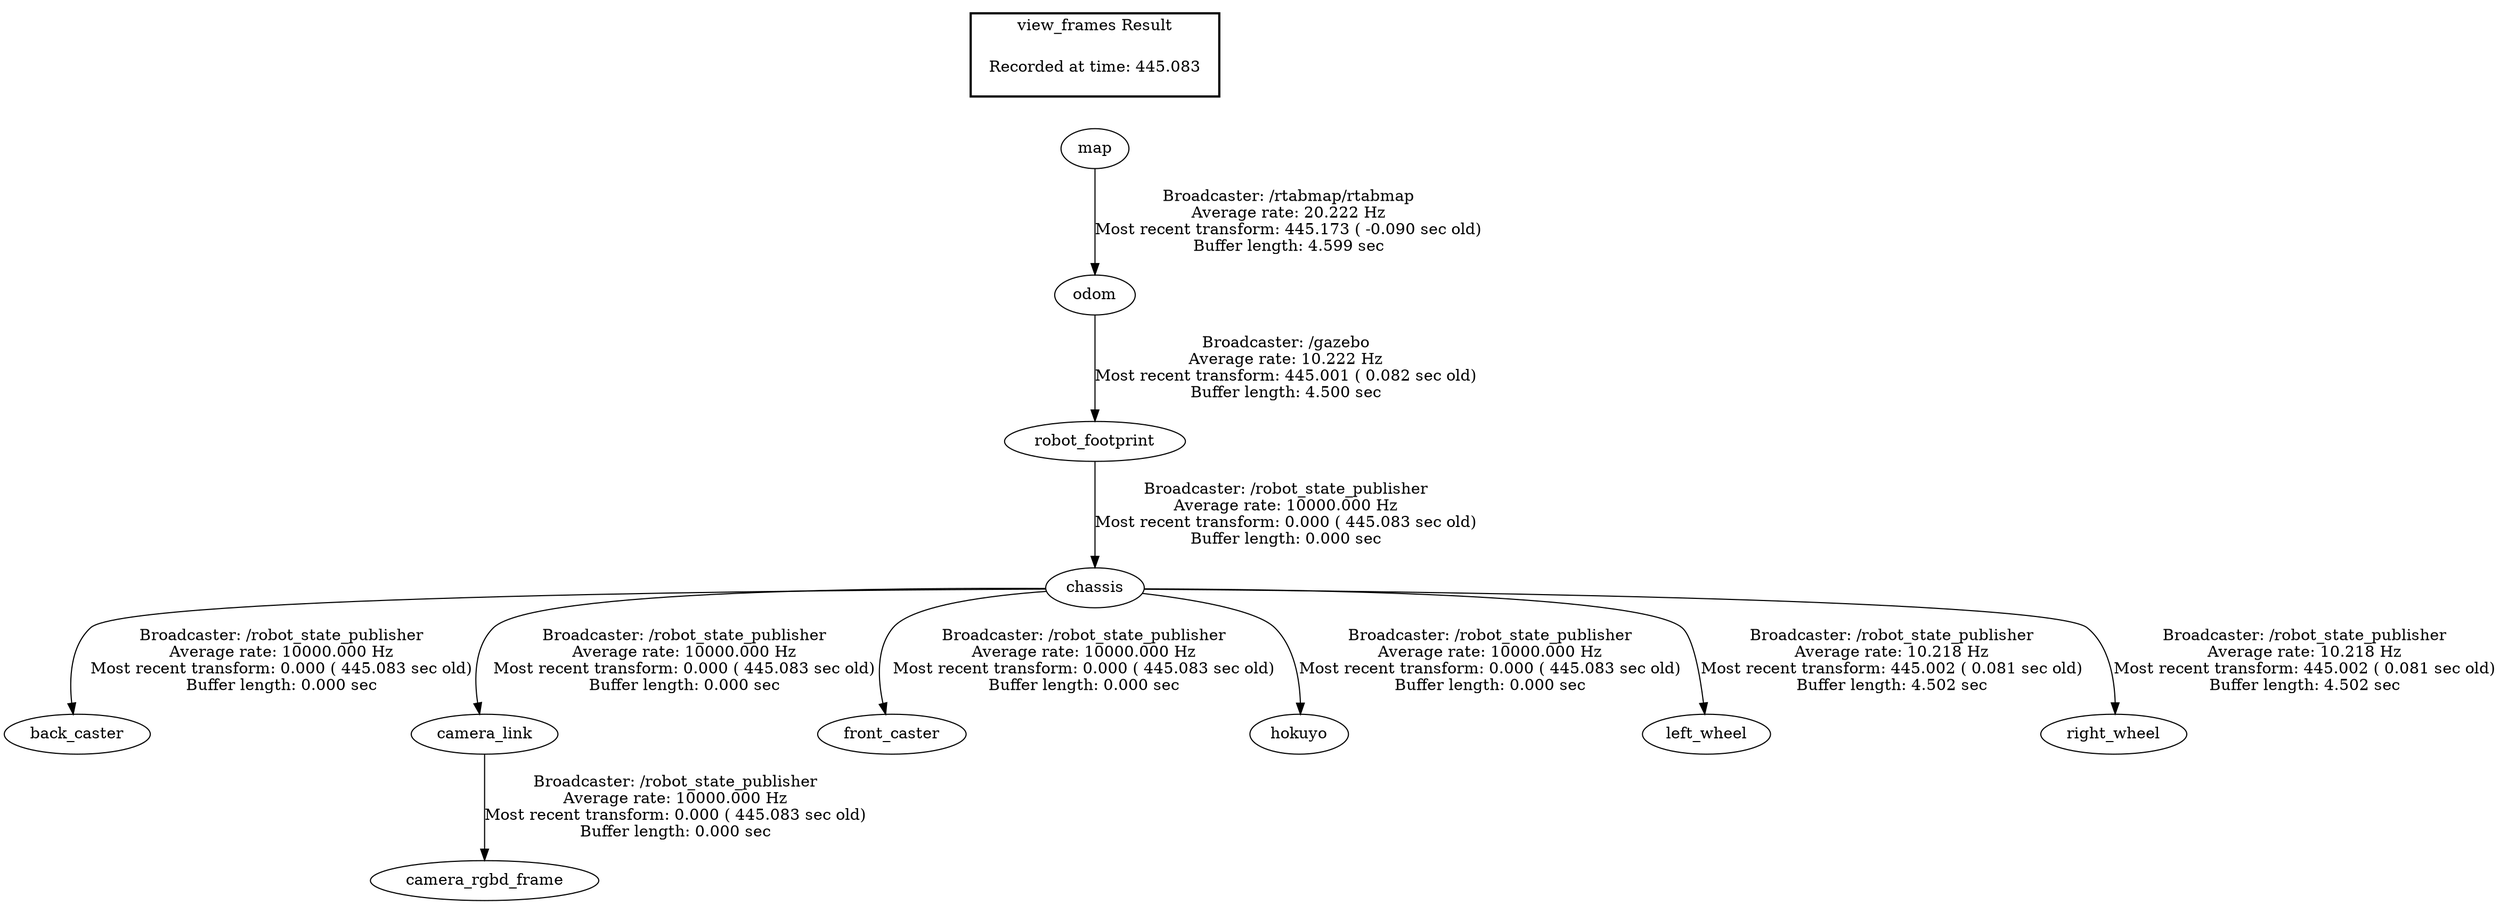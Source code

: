 digraph G {
"chassis" -> "back_caster"[label="Broadcaster: /robot_state_publisher\nAverage rate: 10000.000 Hz\nMost recent transform: 0.000 ( 445.083 sec old)\nBuffer length: 0.000 sec\n"];
"robot_footprint" -> "chassis"[label="Broadcaster: /robot_state_publisher\nAverage rate: 10000.000 Hz\nMost recent transform: 0.000 ( 445.083 sec old)\nBuffer length: 0.000 sec\n"];
"chassis" -> "camera_link"[label="Broadcaster: /robot_state_publisher\nAverage rate: 10000.000 Hz\nMost recent transform: 0.000 ( 445.083 sec old)\nBuffer length: 0.000 sec\n"];
"camera_link" -> "camera_rgbd_frame"[label="Broadcaster: /robot_state_publisher\nAverage rate: 10000.000 Hz\nMost recent transform: 0.000 ( 445.083 sec old)\nBuffer length: 0.000 sec\n"];
"chassis" -> "front_caster"[label="Broadcaster: /robot_state_publisher\nAverage rate: 10000.000 Hz\nMost recent transform: 0.000 ( 445.083 sec old)\nBuffer length: 0.000 sec\n"];
"chassis" -> "hokuyo"[label="Broadcaster: /robot_state_publisher\nAverage rate: 10000.000 Hz\nMost recent transform: 0.000 ( 445.083 sec old)\nBuffer length: 0.000 sec\n"];
"odom" -> "robot_footprint"[label="Broadcaster: /gazebo\nAverage rate: 10.222 Hz\nMost recent transform: 445.001 ( 0.082 sec old)\nBuffer length: 4.500 sec\n"];
"map" -> "odom"[label="Broadcaster: /rtabmap/rtabmap\nAverage rate: 20.222 Hz\nMost recent transform: 445.173 ( -0.090 sec old)\nBuffer length: 4.599 sec\n"];
"chassis" -> "left_wheel"[label="Broadcaster: /robot_state_publisher\nAverage rate: 10.218 Hz\nMost recent transform: 445.002 ( 0.081 sec old)\nBuffer length: 4.502 sec\n"];
"chassis" -> "right_wheel"[label="Broadcaster: /robot_state_publisher\nAverage rate: 10.218 Hz\nMost recent transform: 445.002 ( 0.081 sec old)\nBuffer length: 4.502 sec\n"];
edge [style=invis];
 subgraph cluster_legend { style=bold; color=black; label ="view_frames Result";
"Recorded at time: 445.083"[ shape=plaintext ] ;
 }->"map";
}